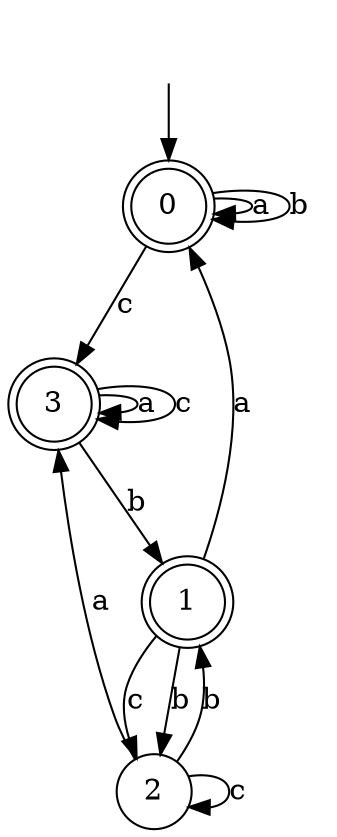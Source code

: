 digraph g {
__start [label=""shape=none]
	0[shape="doublecircle" label="0"]
	1[shape="doublecircle" label="1"]
	2[shape="circle" label="2"]
	3[shape="doublecircle" label="3"]
__start -> 0
	0->0 [label="a"]
	0->3 [label="c"]
	0->0 [label="b"]
	1->0 [label="a"]
	1->2 [label="c"]
	1->2 [label="b"]
	2->3 [label="a"]
	2->2 [label="c"]
	2->1 [label="b"]
	3->3 [label="a"]
	3->3 [label="c"]
	3->1 [label="b"]
}